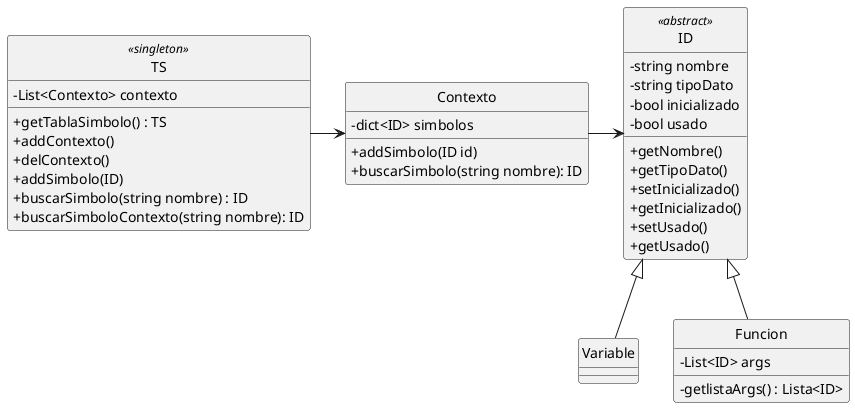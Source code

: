 @startuml TablaSimbolos

skinparam ClassAttributeIconSize 0
hide circle

class TS <<singleton>> {
    - List<Contexto> contexto
    + getTablaSimbolo() : TS
    + addContexto()
    + delContexto()
    + addSimbolo(ID)
    + buscarSimbolo(string nombre) : ID
    + buscarSimboloContexto(string nombre): ID

}

class Contexto {
    - dict<ID> simbolos
    + addSimbolo(ID id)
    + buscarSimbolo(string nombre): ID
}

class ID <<abstract>> {
    - string nombre
    - string tipoDato
    - bool inicializado
    - bool usado 
    + getNombre()
    + getTipoDato()
    + setInicializado()
    + getInicializado()
    + setUsado()
    + getUsado()
}

class Variable {

}

class Funcion {
    - List<ID> args
    - getlistaArgs() : Lista<ID>
}

TS -right-> Contexto
Contexto -right-> ID
ID <|-- Variable
ID <|-- Funcion

@enduml